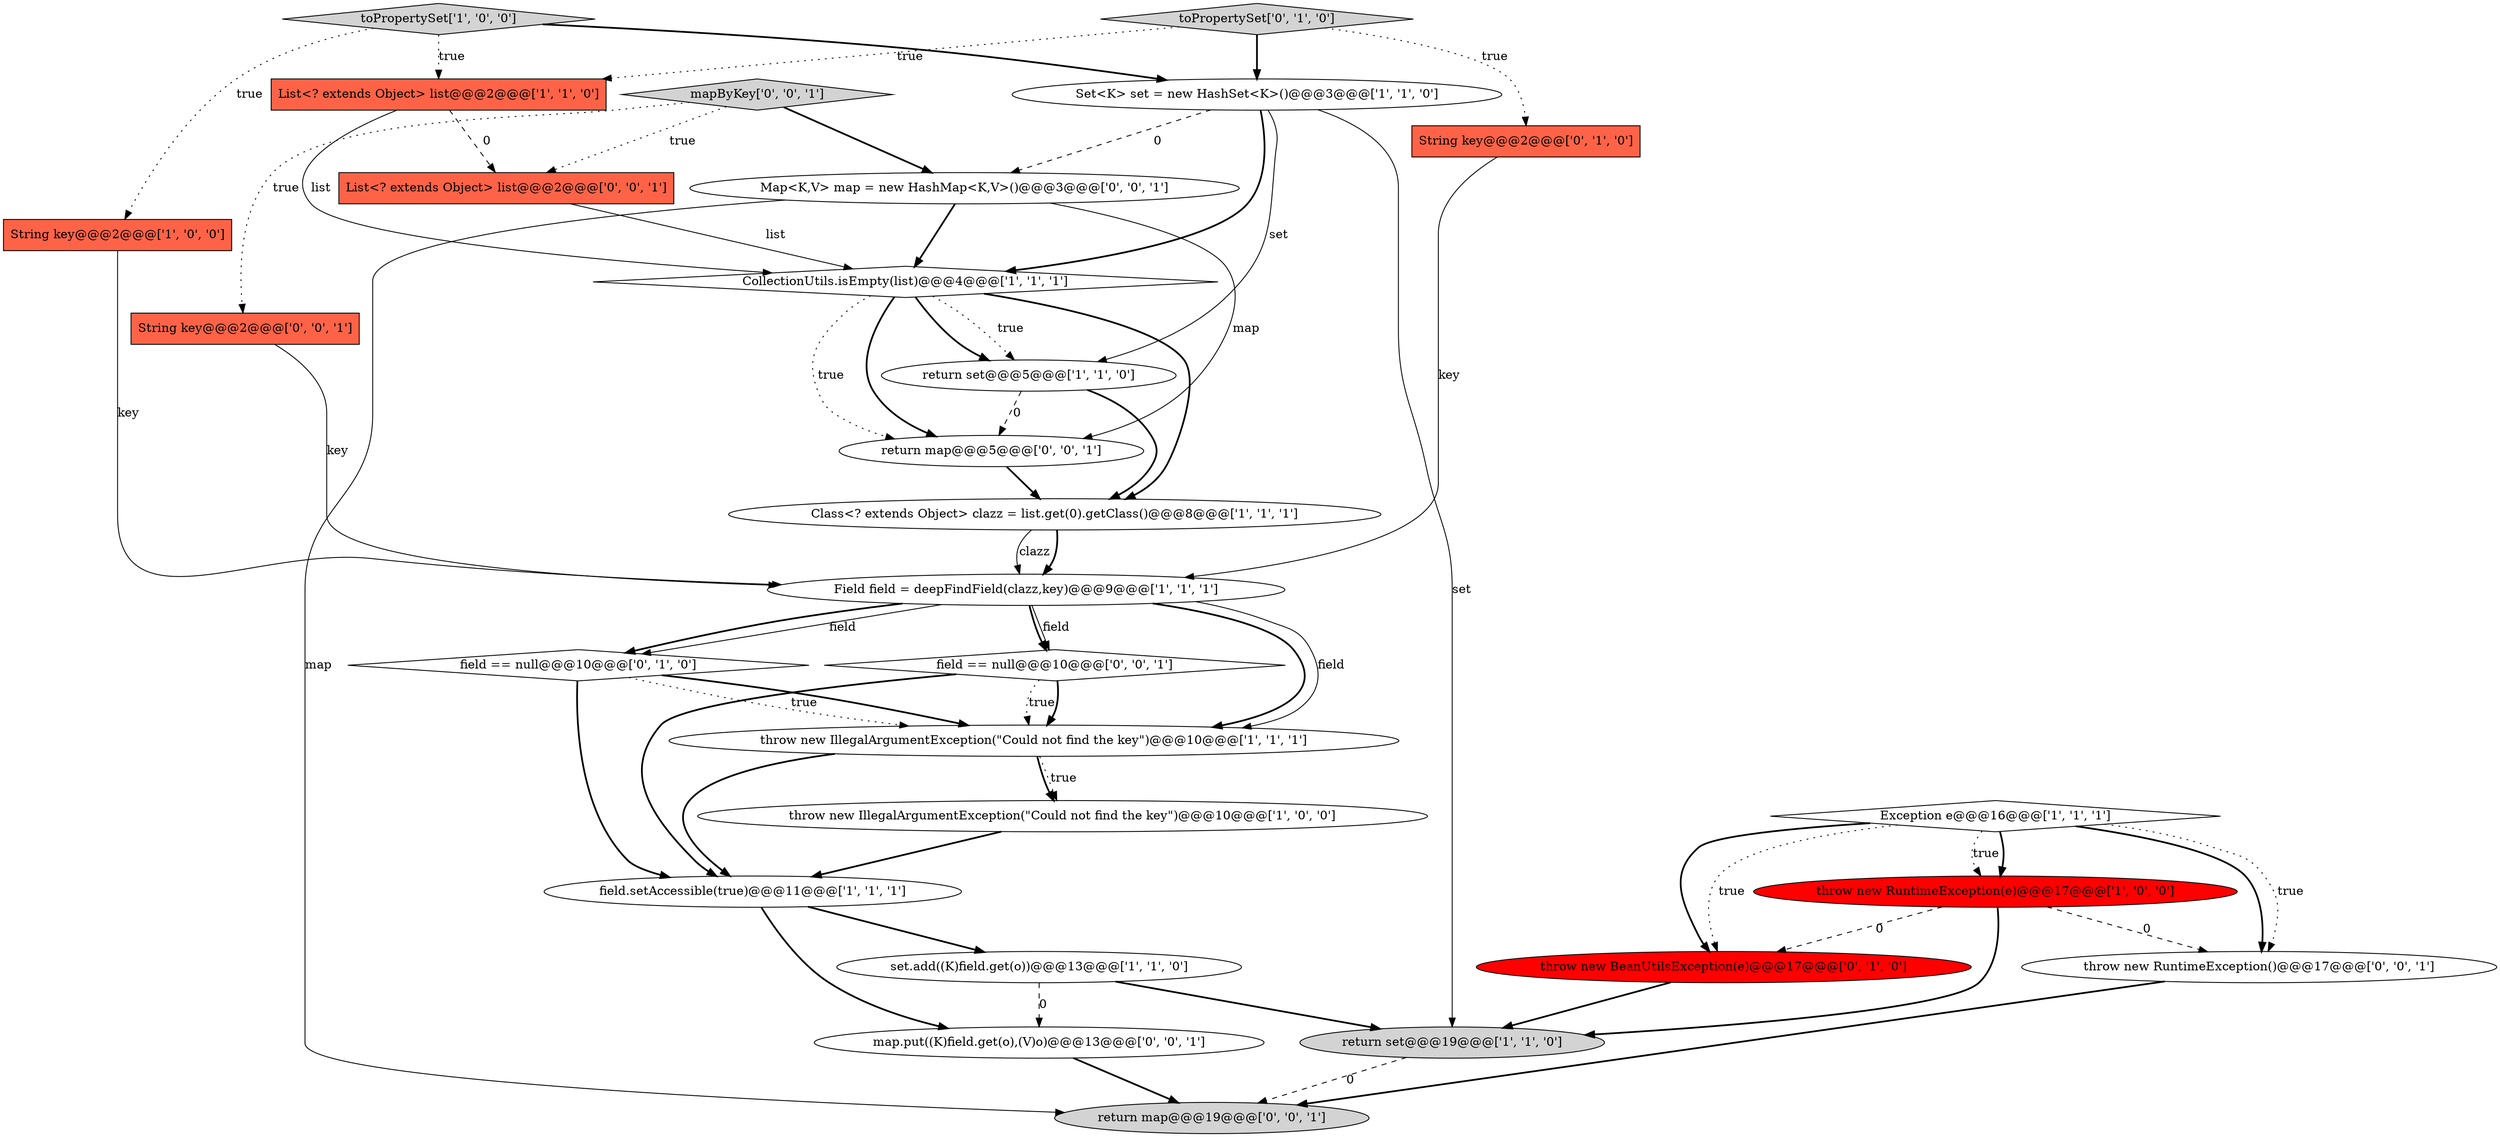 digraph {
26 [style = filled, label = "return map@@@19@@@['0', '0', '1']", fillcolor = lightgray, shape = ellipse image = "AAA0AAABBB3BBB"];
7 [style = filled, label = "List<? extends Object> list@@@2@@@['1', '1', '0']", fillcolor = tomato, shape = box image = "AAA0AAABBB1BBB"];
27 [style = filled, label = "mapByKey['0', '0', '1']", fillcolor = lightgray, shape = diamond image = "AAA0AAABBB3BBB"];
25 [style = filled, label = "map.put((K)field.get(o),(V)o)@@@13@@@['0', '0', '1']", fillcolor = white, shape = ellipse image = "AAA0AAABBB3BBB"];
13 [style = filled, label = "CollectionUtils.isEmpty(list)@@@4@@@['1', '1', '1']", fillcolor = white, shape = diamond image = "AAA0AAABBB1BBB"];
1 [style = filled, label = "Class<? extends Object> clazz = list.get(0).getClass()@@@8@@@['1', '1', '1']", fillcolor = white, shape = ellipse image = "AAA0AAABBB1BBB"];
20 [style = filled, label = "Map<K,V> map = new HashMap<K,V>()@@@3@@@['0', '0', '1']", fillcolor = white, shape = ellipse image = "AAA0AAABBB3BBB"];
4 [style = filled, label = "Exception e@@@16@@@['1', '1', '1']", fillcolor = white, shape = diamond image = "AAA0AAABBB1BBB"];
11 [style = filled, label = "toPropertySet['1', '0', '0']", fillcolor = lightgray, shape = diamond image = "AAA0AAABBB1BBB"];
10 [style = filled, label = "return set@@@19@@@['1', '1', '0']", fillcolor = lightgray, shape = ellipse image = "AAA0AAABBB1BBB"];
18 [style = filled, label = "toPropertySet['0', '1', '0']", fillcolor = lightgray, shape = diamond image = "AAA0AAABBB2BBB"];
16 [style = filled, label = "field == null@@@10@@@['0', '1', '0']", fillcolor = white, shape = diamond image = "AAA0AAABBB2BBB"];
21 [style = filled, label = "return map@@@5@@@['0', '0', '1']", fillcolor = white, shape = ellipse image = "AAA0AAABBB3BBB"];
14 [style = filled, label = "field.setAccessible(true)@@@11@@@['1', '1', '1']", fillcolor = white, shape = ellipse image = "AAA0AAABBB1BBB"];
0 [style = filled, label = "Field field = deepFindField(clazz,key)@@@9@@@['1', '1', '1']", fillcolor = white, shape = ellipse image = "AAA0AAABBB1BBB"];
22 [style = filled, label = "field == null@@@10@@@['0', '0', '1']", fillcolor = white, shape = diamond image = "AAA0AAABBB3BBB"];
2 [style = filled, label = "set.add((K)field.get(o))@@@13@@@['1', '1', '0']", fillcolor = white, shape = ellipse image = "AAA0AAABBB1BBB"];
15 [style = filled, label = "String key@@@2@@@['0', '1', '0']", fillcolor = tomato, shape = box image = "AAA0AAABBB2BBB"];
19 [style = filled, label = "String key@@@2@@@['0', '0', '1']", fillcolor = tomato, shape = box image = "AAA0AAABBB3BBB"];
17 [style = filled, label = "throw new BeanUtilsException(e)@@@17@@@['0', '1', '0']", fillcolor = red, shape = ellipse image = "AAA1AAABBB2BBB"];
8 [style = filled, label = "Set<K> set = new HashSet<K>()@@@3@@@['1', '1', '0']", fillcolor = white, shape = ellipse image = "AAA0AAABBB1BBB"];
24 [style = filled, label = "throw new RuntimeException()@@@17@@@['0', '0', '1']", fillcolor = white, shape = ellipse image = "AAA0AAABBB3BBB"];
6 [style = filled, label = "return set@@@5@@@['1', '1', '0']", fillcolor = white, shape = ellipse image = "AAA0AAABBB1BBB"];
12 [style = filled, label = "throw new IllegalArgumentException(\"Could not find the key\")@@@10@@@['1', '1', '1']", fillcolor = white, shape = ellipse image = "AAA0AAABBB1BBB"];
5 [style = filled, label = "String key@@@2@@@['1', '0', '0']", fillcolor = tomato, shape = box image = "AAA0AAABBB1BBB"];
23 [style = filled, label = "List<? extends Object> list@@@2@@@['0', '0', '1']", fillcolor = tomato, shape = box image = "AAA0AAABBB3BBB"];
3 [style = filled, label = "throw new IllegalArgumentException(\"Could not find the key\")@@@10@@@['1', '0', '0']", fillcolor = white, shape = ellipse image = "AAA0AAABBB1BBB"];
9 [style = filled, label = "throw new RuntimeException(e)@@@17@@@['1', '0', '0']", fillcolor = red, shape = ellipse image = "AAA1AAABBB1BBB"];
13->6 [style = dotted, label="true"];
4->9 [style = bold, label=""];
17->10 [style = bold, label=""];
12->3 [style = dotted, label="true"];
0->16 [style = bold, label=""];
11->7 [style = dotted, label="true"];
6->21 [style = dashed, label="0"];
14->25 [style = bold, label=""];
20->13 [style = bold, label=""];
4->24 [style = bold, label=""];
16->12 [style = dotted, label="true"];
4->17 [style = bold, label=""];
8->10 [style = solid, label="set"];
18->7 [style = dotted, label="true"];
7->23 [style = dashed, label="0"];
9->24 [style = dashed, label="0"];
7->13 [style = solid, label="list"];
0->12 [style = bold, label=""];
3->14 [style = bold, label=""];
8->20 [style = dashed, label="0"];
18->15 [style = dotted, label="true"];
27->23 [style = dotted, label="true"];
11->5 [style = dotted, label="true"];
1->0 [style = bold, label=""];
9->10 [style = bold, label=""];
20->26 [style = solid, label="map"];
2->10 [style = bold, label=""];
27->19 [style = dotted, label="true"];
13->1 [style = bold, label=""];
22->12 [style = dotted, label="true"];
5->0 [style = solid, label="key"];
0->16 [style = solid, label="field"];
6->1 [style = bold, label=""];
24->26 [style = bold, label=""];
19->0 [style = solid, label="key"];
10->26 [style = dashed, label="0"];
13->21 [style = dotted, label="true"];
22->12 [style = bold, label=""];
0->22 [style = bold, label=""];
9->17 [style = dashed, label="0"];
21->1 [style = bold, label=""];
25->26 [style = bold, label=""];
12->14 [style = bold, label=""];
2->25 [style = dashed, label="0"];
11->8 [style = bold, label=""];
16->14 [style = bold, label=""];
14->2 [style = bold, label=""];
12->3 [style = bold, label=""];
18->8 [style = bold, label=""];
4->24 [style = dotted, label="true"];
20->21 [style = solid, label="map"];
13->6 [style = bold, label=""];
22->14 [style = bold, label=""];
4->9 [style = dotted, label="true"];
8->6 [style = solid, label="set"];
13->21 [style = bold, label=""];
23->13 [style = solid, label="list"];
0->22 [style = solid, label="field"];
16->12 [style = bold, label=""];
27->20 [style = bold, label=""];
4->17 [style = dotted, label="true"];
1->0 [style = solid, label="clazz"];
15->0 [style = solid, label="key"];
8->13 [style = bold, label=""];
0->12 [style = solid, label="field"];
}
